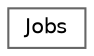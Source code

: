 digraph "Graphical Class Hierarchy"
{
 // LATEX_PDF_SIZE
  bgcolor="transparent";
  edge [fontname=Helvetica,fontsize=10,labelfontname=Helvetica,labelfontsize=10];
  node [fontname=Helvetica,fontsize=10,shape=box,height=0.2,width=0.4];
  rankdir="LR";
  Node0 [id="Node000000",label="Jobs",height=0.2,width=0.4,color="grey40", fillcolor="white", style="filled",URL="$classJobs.html",tooltip="Manages job-related operations."];
}
